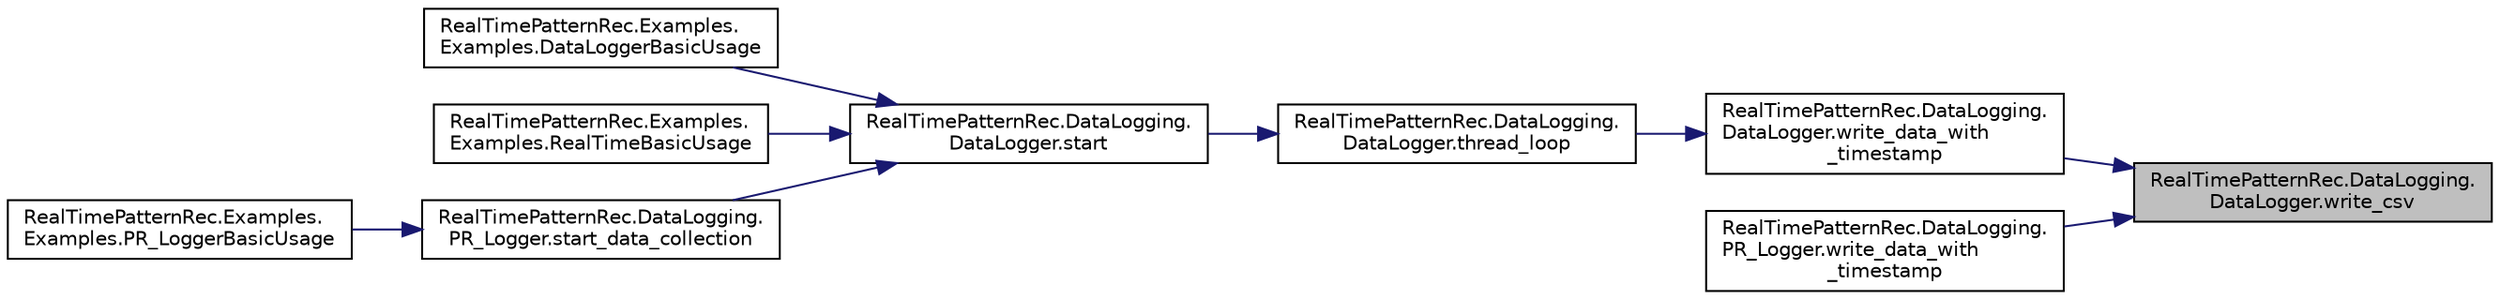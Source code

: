 digraph "RealTimePatternRec.DataLogging.DataLogger.write_csv"
{
 // LATEX_PDF_SIZE
  edge [fontname="Helvetica",fontsize="10",labelfontname="Helvetica",labelfontsize="10"];
  node [fontname="Helvetica",fontsize="10",shape=record];
  rankdir="RL";
  Node1 [label="RealTimePatternRec.DataLogging.\lDataLogger.write_csv",height=0.2,width=0.4,color="black", fillcolor="grey75", style="filled", fontcolor="black",tooltip="writes data to file as comma seperated values"];
  Node1 -> Node2 [dir="back",color="midnightblue",fontsize="10",style="solid"];
  Node2 [label="RealTimePatternRec.DataLogging.\lDataLogger.write_data_with\l_timestamp",height=0.2,width=0.4,color="black", fillcolor="white", style="filled",URL="$class_real_time_pattern_rec_1_1_data_logging_1_1_data_logger.html#ae49c4de5079f2382e4666d4daacb5ec4",tooltip="writes timestamp before writing data as comma seperated value"];
  Node2 -> Node3 [dir="back",color="midnightblue",fontsize="10",style="solid"];
  Node3 [label="RealTimePatternRec.DataLogging.\lDataLogger.thread_loop",height=0.2,width=0.4,color="black", fillcolor="white", style="filled",URL="$class_real_time_pattern_rec_1_1_data_logging_1_1_data_logger.html#ab2cd46788888568fe9a4a5ae1c396f32",tooltip="main loop for logging thread. waits till sample frequency specified delay before grabbing data and wr..."];
  Node3 -> Node4 [dir="back",color="midnightblue",fontsize="10",style="solid"];
  Node4 [label="RealTimePatternRec.DataLogging.\lDataLogger.start",height=0.2,width=0.4,color="black", fillcolor="white", style="filled",URL="$class_real_time_pattern_rec_1_1_data_logging_1_1_data_logger.html#aa06a1b07ca8c96e97a08683403dc2835",tooltip="starts data grabbing thread"];
  Node4 -> Node5 [dir="back",color="midnightblue",fontsize="10",style="solid"];
  Node5 [label="RealTimePatternRec.Examples.\lExamples.DataLoggerBasicUsage",height=0.2,width=0.4,color="black", fillcolor="white", style="filled",URL="$class_real_time_pattern_rec_1_1_examples_1_1_examples.html#a7d440d57643a4fa77f73987df7d3be31",tooltip=" "];
  Node4 -> Node6 [dir="back",color="midnightblue",fontsize="10",style="solid"];
  Node6 [label="RealTimePatternRec.Examples.\lExamples.RealTimeBasicUsage",height=0.2,width=0.4,color="black", fillcolor="white", style="filled",URL="$class_real_time_pattern_rec_1_1_examples_1_1_examples.html#ab943be10309862940903952cad6ee12e",tooltip=" "];
  Node4 -> Node7 [dir="back",color="midnightblue",fontsize="10",style="solid"];
  Node7 [label="RealTimePatternRec.DataLogging.\lPR_Logger.start_data_collection",height=0.2,width=0.4,color="black", fillcolor="white", style="filled",URL="$class_real_time_pattern_rec_1_1_data_logging_1_1_p_r___logger.html#a7be2a2ab0022a469724edb8053406514",tooltip="initiates data collection sequence"];
  Node7 -> Node8 [dir="back",color="midnightblue",fontsize="10",style="solid"];
  Node8 [label="RealTimePatternRec.Examples.\lExamples.PR_LoggerBasicUsage",height=0.2,width=0.4,color="black", fillcolor="white", style="filled",URL="$class_real_time_pattern_rec_1_1_examples_1_1_examples.html#a095c921794555809e57339be2aa8013d",tooltip=" "];
  Node1 -> Node9 [dir="back",color="midnightblue",fontsize="10",style="solid"];
  Node9 [label="RealTimePatternRec.DataLogging.\lPR_Logger.write_data_with\l_timestamp",height=0.2,width=0.4,color="black", fillcolor="white", style="filled",URL="$class_real_time_pattern_rec_1_1_data_logging_1_1_p_r___logger.html#a07fcd112d382f80a62c228d2b2b03b98",tooltip="writes data with timestamp and appended ground truth output class"];
}
